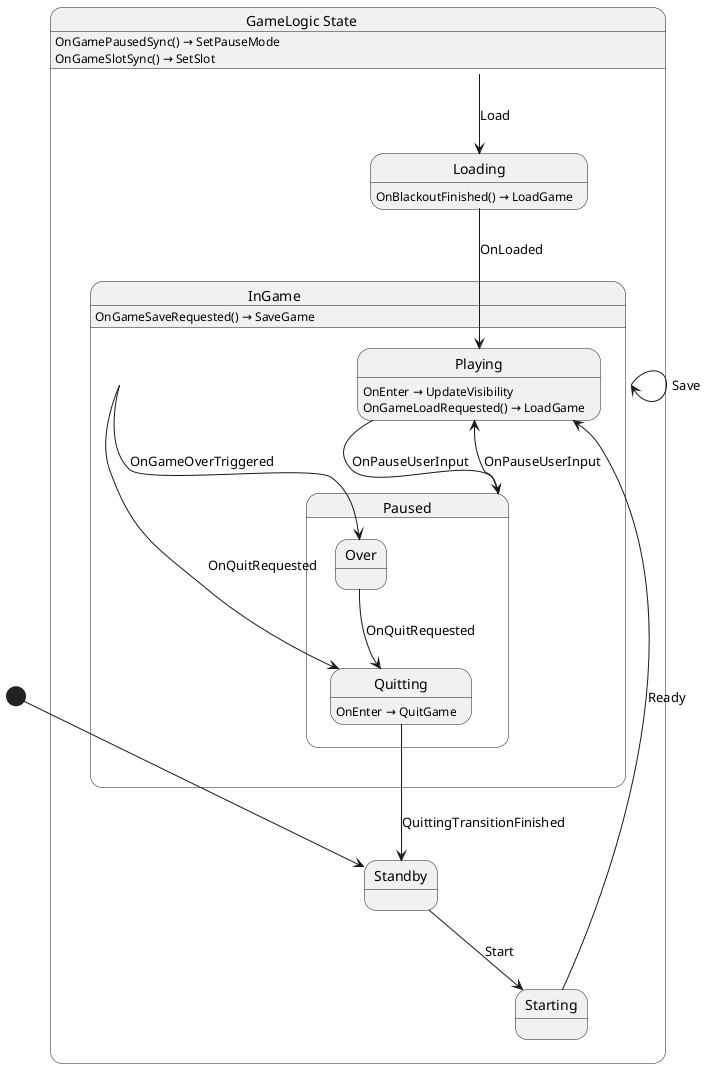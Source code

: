 @startuml GameLogic
state "GameLogic State" as Yolk_Game_GameLogic_State {
  state "InGame" as Yolk_Game_GameLogic_State_InGame {
    state "Paused" as Yolk_Game_GameLogic_State_InGame_Paused {
      state "Over" as Yolk_Game_GameLogic_State_InGame_Paused_Over
      state "Quitting" as Yolk_Game_GameLogic_State_InGame_Paused_Quitting
    }
    state "Playing" as Yolk_Game_GameLogic_State_InGame_Playing
  }
  state "Starting" as Yolk_Game_GameLogic_State_Starting
  state "Standby" as Yolk_Game_GameLogic_State_Standby
  state "Loading" as Yolk_Game_GameLogic_State_Loading
}

Yolk_Game_GameLogic_State --> Yolk_Game_GameLogic_State_Loading : Load
Yolk_Game_GameLogic_State_InGame --> Yolk_Game_GameLogic_State_InGame : Save
Yolk_Game_GameLogic_State_InGame --> Yolk_Game_GameLogic_State_InGame_Paused_Over : OnGameOverTriggered
Yolk_Game_GameLogic_State_InGame --> Yolk_Game_GameLogic_State_InGame_Paused_Quitting : OnQuitRequested
Yolk_Game_GameLogic_State_InGame_Paused --> Yolk_Game_GameLogic_State_InGame_Playing : OnPauseUserInput
Yolk_Game_GameLogic_State_InGame_Paused_Over --> Yolk_Game_GameLogic_State_InGame_Paused_Quitting : OnQuitRequested
Yolk_Game_GameLogic_State_InGame_Paused_Quitting --> Yolk_Game_GameLogic_State_Standby : QuittingTransitionFinished
Yolk_Game_GameLogic_State_InGame_Playing --> Yolk_Game_GameLogic_State_InGame_Paused : OnPauseUserInput
Yolk_Game_GameLogic_State_Loading --> Yolk_Game_GameLogic_State_InGame_Playing : OnLoaded
Yolk_Game_GameLogic_State_Standby --> Yolk_Game_GameLogic_State_Starting : Start
Yolk_Game_GameLogic_State_Starting --> Yolk_Game_GameLogic_State_InGame_Playing : Ready

Yolk_Game_GameLogic_State : OnGamePausedSync() → SetPauseMode
Yolk_Game_GameLogic_State : OnGameSlotSync() → SetSlot
Yolk_Game_GameLogic_State_InGame : OnGameSaveRequested() → SaveGame
Yolk_Game_GameLogic_State_InGame_Paused_Quitting : OnEnter → QuitGame
Yolk_Game_GameLogic_State_InGame_Playing : OnEnter → UpdateVisibility
Yolk_Game_GameLogic_State_InGame_Playing : OnGameLoadRequested() → LoadGame
Yolk_Game_GameLogic_State_Loading : OnBlackoutFinished() → LoadGame

[*] --> Yolk_Game_GameLogic_State_Standby
@enduml